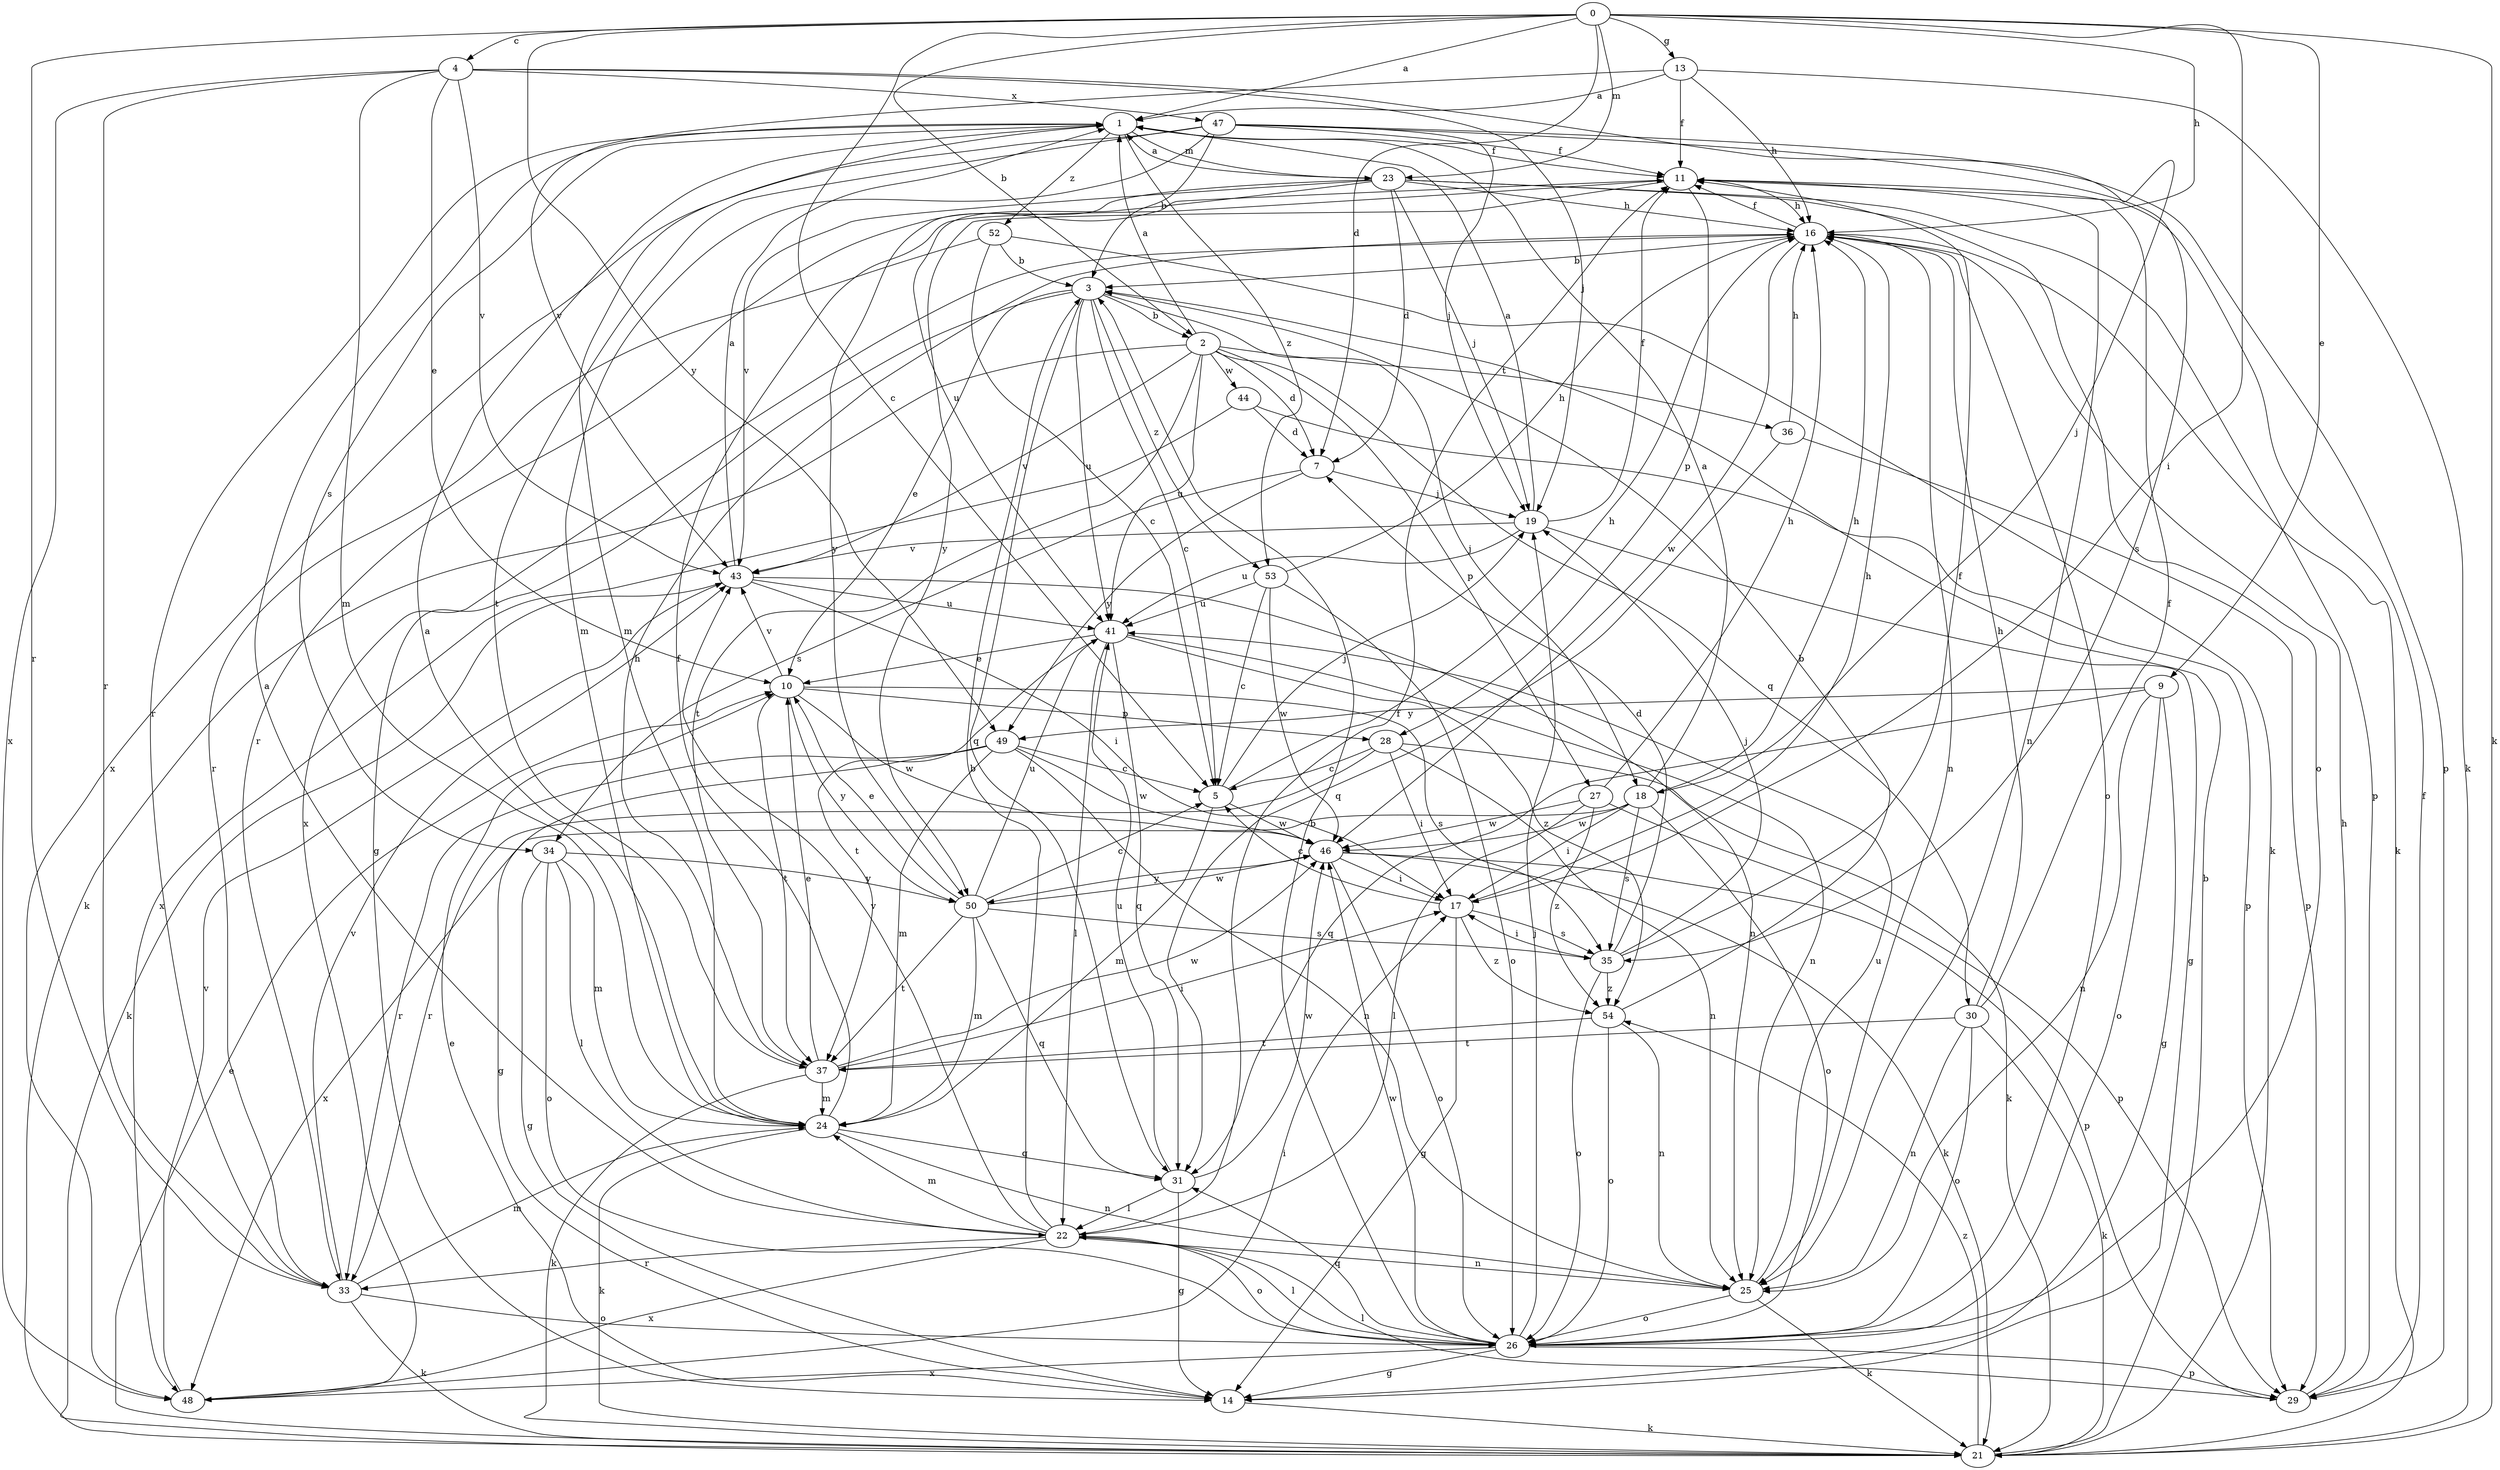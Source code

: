 strict digraph  {
0;
1;
2;
3;
4;
5;
7;
9;
10;
11;
13;
14;
16;
17;
18;
19;
21;
22;
23;
24;
25;
26;
27;
28;
29;
30;
31;
33;
34;
35;
36;
37;
41;
43;
44;
46;
47;
48;
49;
50;
52;
53;
54;
0 -> 1  [label=a];
0 -> 2  [label=b];
0 -> 4  [label=c];
0 -> 5  [label=c];
0 -> 7  [label=d];
0 -> 9  [label=e];
0 -> 13  [label=g];
0 -> 16  [label=h];
0 -> 17  [label=i];
0 -> 21  [label=k];
0 -> 23  [label=m];
0 -> 33  [label=r];
0 -> 49  [label=y];
1 -> 11  [label=f];
1 -> 23  [label=m];
1 -> 24  [label=m];
1 -> 33  [label=r];
1 -> 34  [label=s];
1 -> 52  [label=z];
1 -> 53  [label=z];
2 -> 1  [label=a];
2 -> 7  [label=d];
2 -> 21  [label=k];
2 -> 27  [label=p];
2 -> 30  [label=q];
2 -> 36  [label=t];
2 -> 37  [label=t];
2 -> 41  [label=u];
2 -> 43  [label=v];
2 -> 44  [label=w];
3 -> 2  [label=b];
3 -> 5  [label=c];
3 -> 10  [label=e];
3 -> 14  [label=g];
3 -> 18  [label=j];
3 -> 31  [label=q];
3 -> 41  [label=u];
3 -> 53  [label=z];
4 -> 10  [label=e];
4 -> 18  [label=j];
4 -> 19  [label=j];
4 -> 24  [label=m];
4 -> 33  [label=r];
4 -> 43  [label=v];
4 -> 47  [label=x];
4 -> 48  [label=x];
5 -> 16  [label=h];
5 -> 19  [label=j];
5 -> 24  [label=m];
5 -> 46  [label=w];
7 -> 19  [label=j];
7 -> 34  [label=s];
7 -> 49  [label=y];
9 -> 14  [label=g];
9 -> 25  [label=n];
9 -> 26  [label=o];
9 -> 31  [label=q];
9 -> 49  [label=y];
10 -> 28  [label=p];
10 -> 35  [label=s];
10 -> 37  [label=t];
10 -> 43  [label=v];
10 -> 46  [label=w];
10 -> 50  [label=y];
11 -> 16  [label=h];
11 -> 25  [label=n];
11 -> 28  [label=p];
11 -> 33  [label=r];
11 -> 50  [label=y];
13 -> 1  [label=a];
13 -> 11  [label=f];
13 -> 16  [label=h];
13 -> 21  [label=k];
13 -> 43  [label=v];
14 -> 10  [label=e];
14 -> 21  [label=k];
16 -> 3  [label=b];
16 -> 11  [label=f];
16 -> 21  [label=k];
16 -> 25  [label=n];
16 -> 26  [label=o];
16 -> 46  [label=w];
16 -> 48  [label=x];
17 -> 5  [label=c];
17 -> 14  [label=g];
17 -> 16  [label=h];
17 -> 35  [label=s];
17 -> 54  [label=z];
18 -> 1  [label=a];
18 -> 16  [label=h];
18 -> 17  [label=i];
18 -> 26  [label=o];
18 -> 35  [label=s];
18 -> 46  [label=w];
18 -> 48  [label=x];
19 -> 1  [label=a];
19 -> 11  [label=f];
19 -> 14  [label=g];
19 -> 41  [label=u];
19 -> 43  [label=v];
21 -> 3  [label=b];
21 -> 10  [label=e];
21 -> 54  [label=z];
22 -> 1  [label=a];
22 -> 3  [label=b];
22 -> 11  [label=f];
22 -> 24  [label=m];
22 -> 25  [label=n];
22 -> 26  [label=o];
22 -> 33  [label=r];
22 -> 43  [label=v];
22 -> 48  [label=x];
23 -> 1  [label=a];
23 -> 7  [label=d];
23 -> 16  [label=h];
23 -> 19  [label=j];
23 -> 26  [label=o];
23 -> 29  [label=p];
23 -> 41  [label=u];
23 -> 43  [label=v];
23 -> 50  [label=y];
24 -> 1  [label=a];
24 -> 11  [label=f];
24 -> 21  [label=k];
24 -> 25  [label=n];
24 -> 31  [label=q];
25 -> 21  [label=k];
25 -> 26  [label=o];
25 -> 41  [label=u];
26 -> 3  [label=b];
26 -> 14  [label=g];
26 -> 19  [label=j];
26 -> 22  [label=l];
26 -> 29  [label=p];
26 -> 31  [label=q];
26 -> 46  [label=w];
26 -> 48  [label=x];
27 -> 16  [label=h];
27 -> 22  [label=l];
27 -> 29  [label=p];
27 -> 46  [label=w];
27 -> 54  [label=z];
28 -> 5  [label=c];
28 -> 17  [label=i];
28 -> 21  [label=k];
28 -> 25  [label=n];
28 -> 33  [label=r];
29 -> 11  [label=f];
29 -> 16  [label=h];
29 -> 22  [label=l];
30 -> 11  [label=f];
30 -> 16  [label=h];
30 -> 21  [label=k];
30 -> 25  [label=n];
30 -> 26  [label=o];
30 -> 37  [label=t];
31 -> 14  [label=g];
31 -> 22  [label=l];
31 -> 41  [label=u];
31 -> 46  [label=w];
33 -> 21  [label=k];
33 -> 24  [label=m];
33 -> 26  [label=o];
33 -> 43  [label=v];
34 -> 14  [label=g];
34 -> 22  [label=l];
34 -> 24  [label=m];
34 -> 26  [label=o];
34 -> 50  [label=y];
35 -> 7  [label=d];
35 -> 11  [label=f];
35 -> 17  [label=i];
35 -> 19  [label=j];
35 -> 26  [label=o];
35 -> 54  [label=z];
36 -> 16  [label=h];
36 -> 29  [label=p];
36 -> 31  [label=q];
37 -> 10  [label=e];
37 -> 16  [label=h];
37 -> 17  [label=i];
37 -> 21  [label=k];
37 -> 24  [label=m];
37 -> 46  [label=w];
41 -> 10  [label=e];
41 -> 22  [label=l];
41 -> 25  [label=n];
41 -> 31  [label=q];
41 -> 37  [label=t];
41 -> 54  [label=z];
43 -> 1  [label=a];
43 -> 17  [label=i];
43 -> 21  [label=k];
43 -> 25  [label=n];
43 -> 41  [label=u];
44 -> 7  [label=d];
44 -> 29  [label=p];
44 -> 48  [label=x];
46 -> 17  [label=i];
46 -> 21  [label=k];
46 -> 26  [label=o];
46 -> 29  [label=p];
46 -> 50  [label=y];
47 -> 3  [label=b];
47 -> 11  [label=f];
47 -> 19  [label=j];
47 -> 24  [label=m];
47 -> 29  [label=p];
47 -> 35  [label=s];
47 -> 37  [label=t];
47 -> 48  [label=x];
48 -> 17  [label=i];
48 -> 43  [label=v];
49 -> 5  [label=c];
49 -> 14  [label=g];
49 -> 24  [label=m];
49 -> 25  [label=n];
49 -> 33  [label=r];
49 -> 46  [label=w];
50 -> 5  [label=c];
50 -> 10  [label=e];
50 -> 24  [label=m];
50 -> 31  [label=q];
50 -> 35  [label=s];
50 -> 37  [label=t];
50 -> 41  [label=u];
50 -> 46  [label=w];
52 -> 3  [label=b];
52 -> 5  [label=c];
52 -> 21  [label=k];
52 -> 33  [label=r];
53 -> 5  [label=c];
53 -> 16  [label=h];
53 -> 26  [label=o];
53 -> 41  [label=u];
53 -> 46  [label=w];
54 -> 3  [label=b];
54 -> 25  [label=n];
54 -> 26  [label=o];
54 -> 37  [label=t];
}
